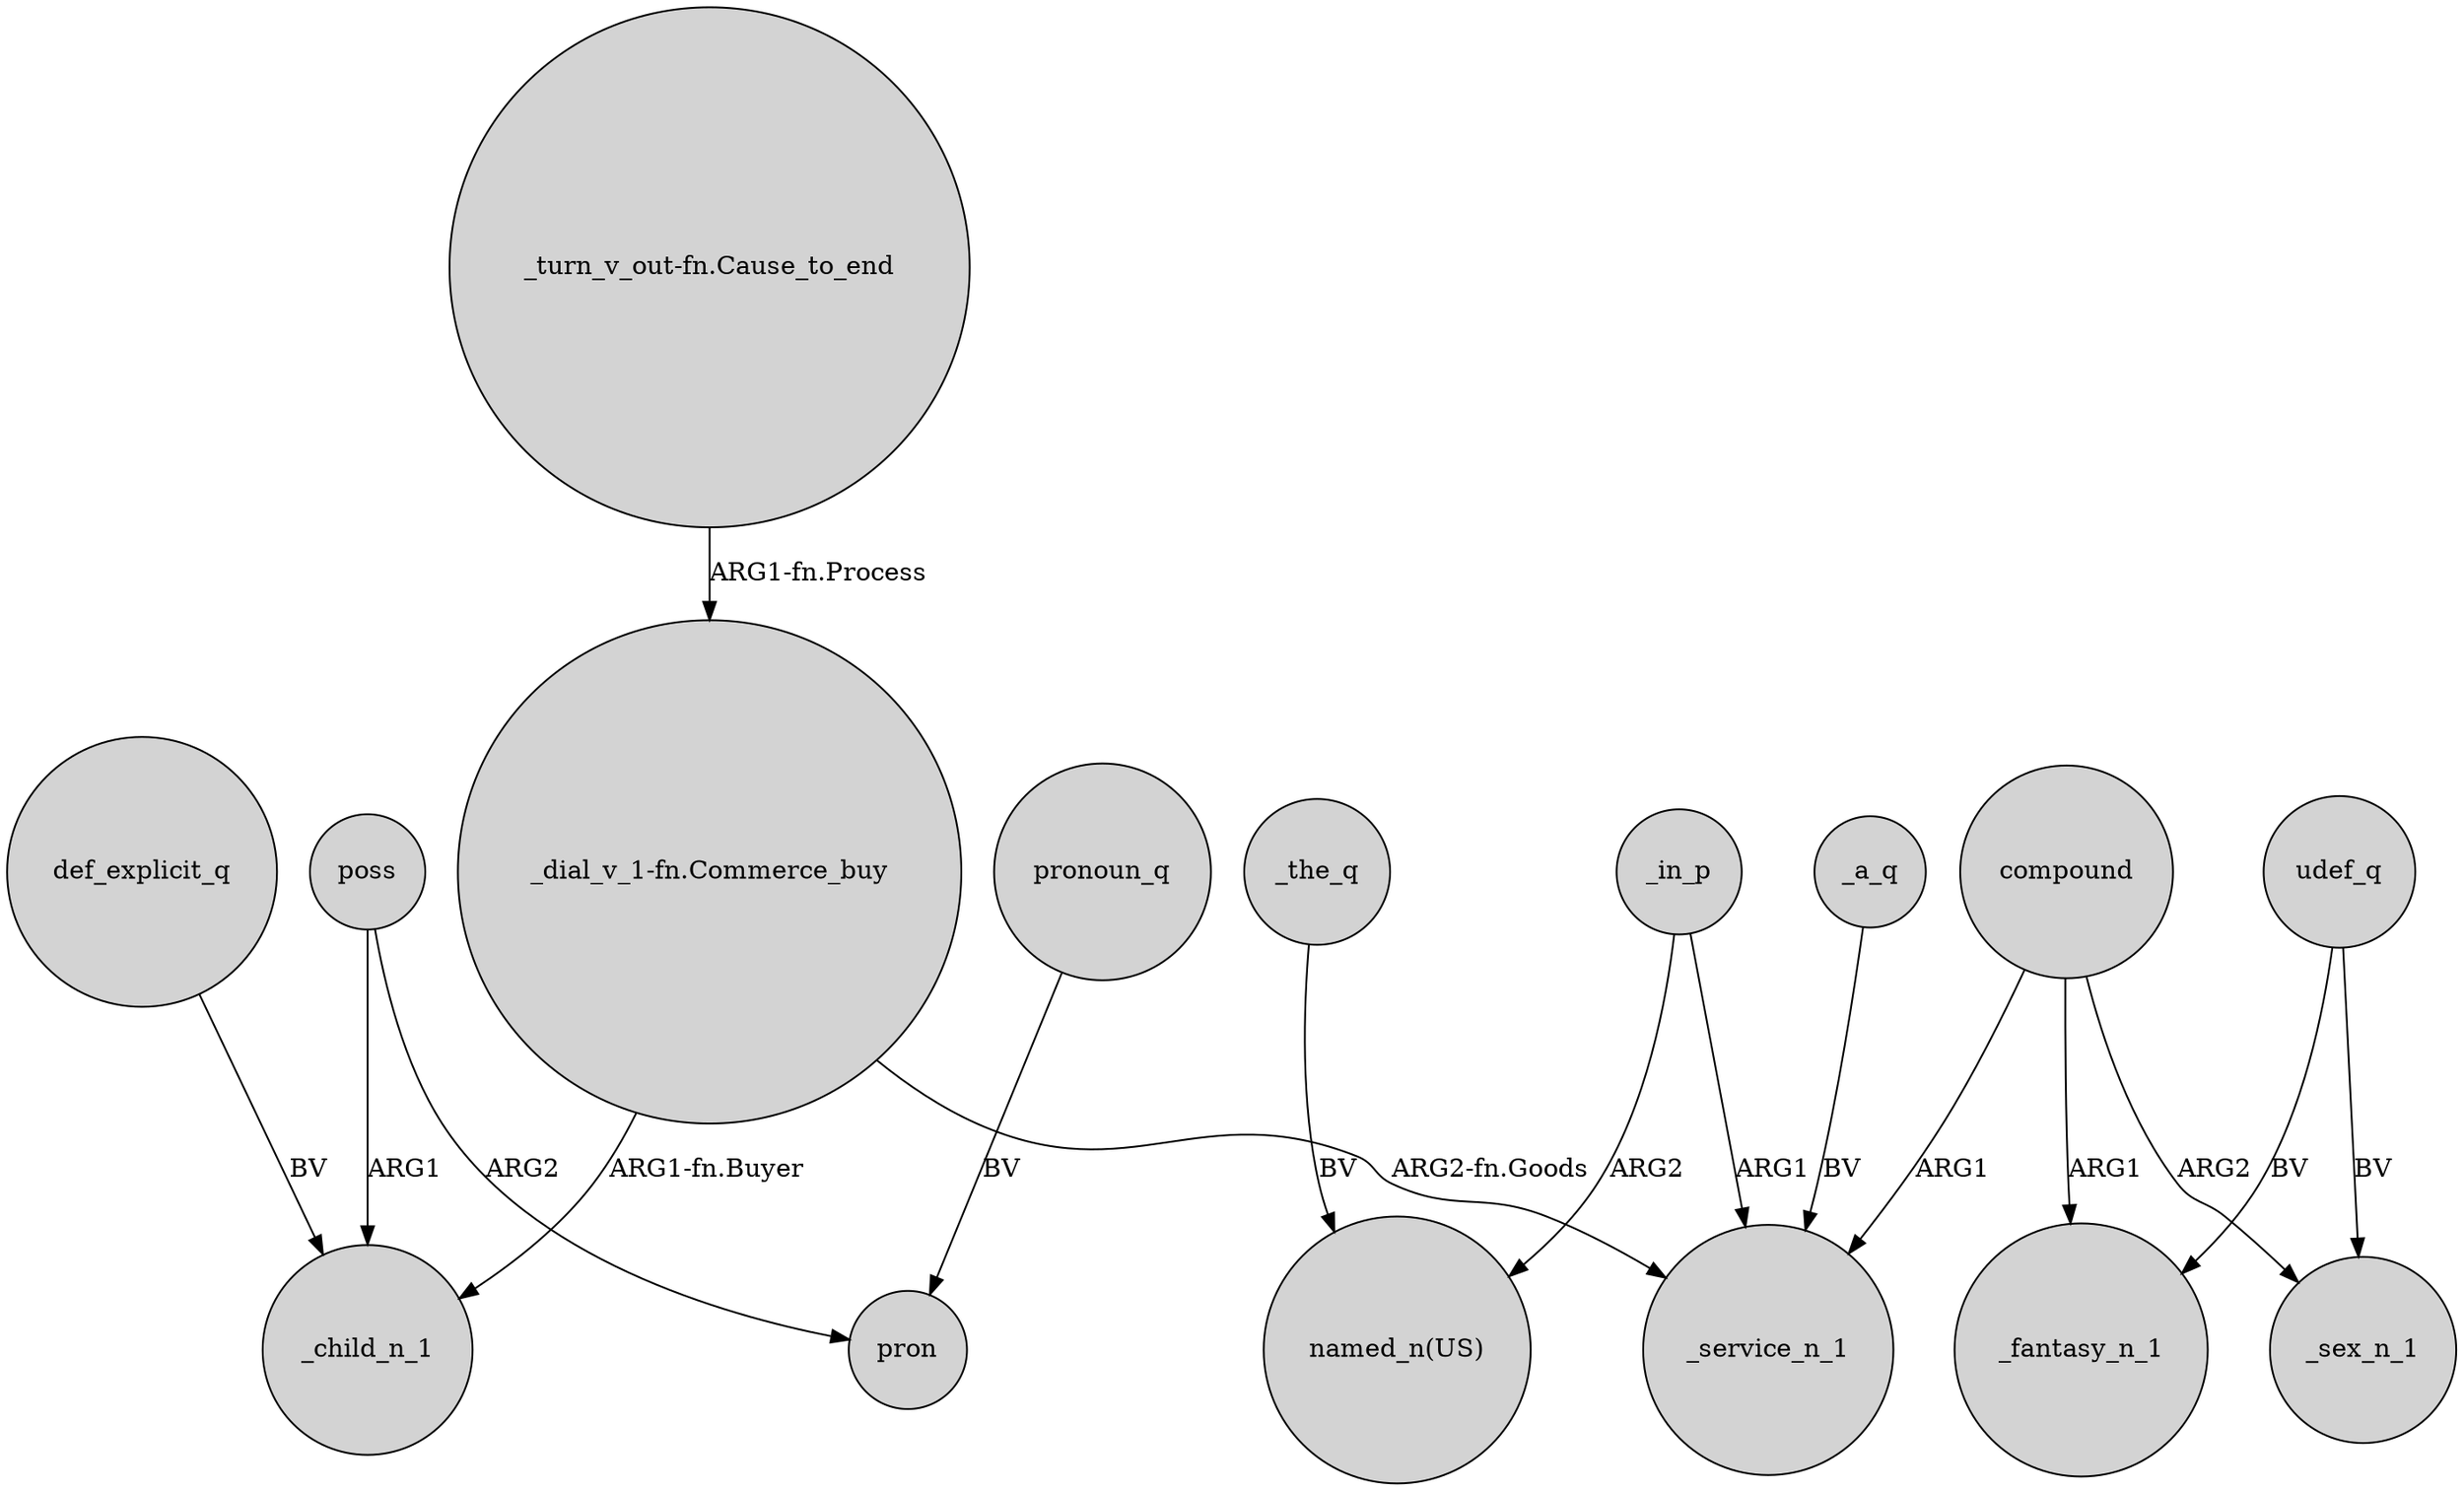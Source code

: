 digraph {
	node [shape=circle style=filled]
	_in_p -> _service_n_1 [label=ARG1]
	def_explicit_q -> _child_n_1 [label=BV]
	"_dial_v_1-fn.Commerce_buy" -> _child_n_1 [label="ARG1-fn.Buyer"]
	_a_q -> _service_n_1 [label=BV]
	udef_q -> _fantasy_n_1 [label=BV]
	udef_q -> _sex_n_1 [label=BV]
	compound -> _sex_n_1 [label=ARG2]
	_in_p -> "named_n(US)" [label=ARG2]
	_the_q -> "named_n(US)" [label=BV]
	compound -> _fantasy_n_1 [label=ARG1]
	compound -> _service_n_1 [label=ARG1]
	poss -> _child_n_1 [label=ARG1]
	pronoun_q -> pron [label=BV]
	"_turn_v_out-fn.Cause_to_end" -> "_dial_v_1-fn.Commerce_buy" [label="ARG1-fn.Process"]
	poss -> pron [label=ARG2]
	"_dial_v_1-fn.Commerce_buy" -> _service_n_1 [label="ARG2-fn.Goods"]
}

